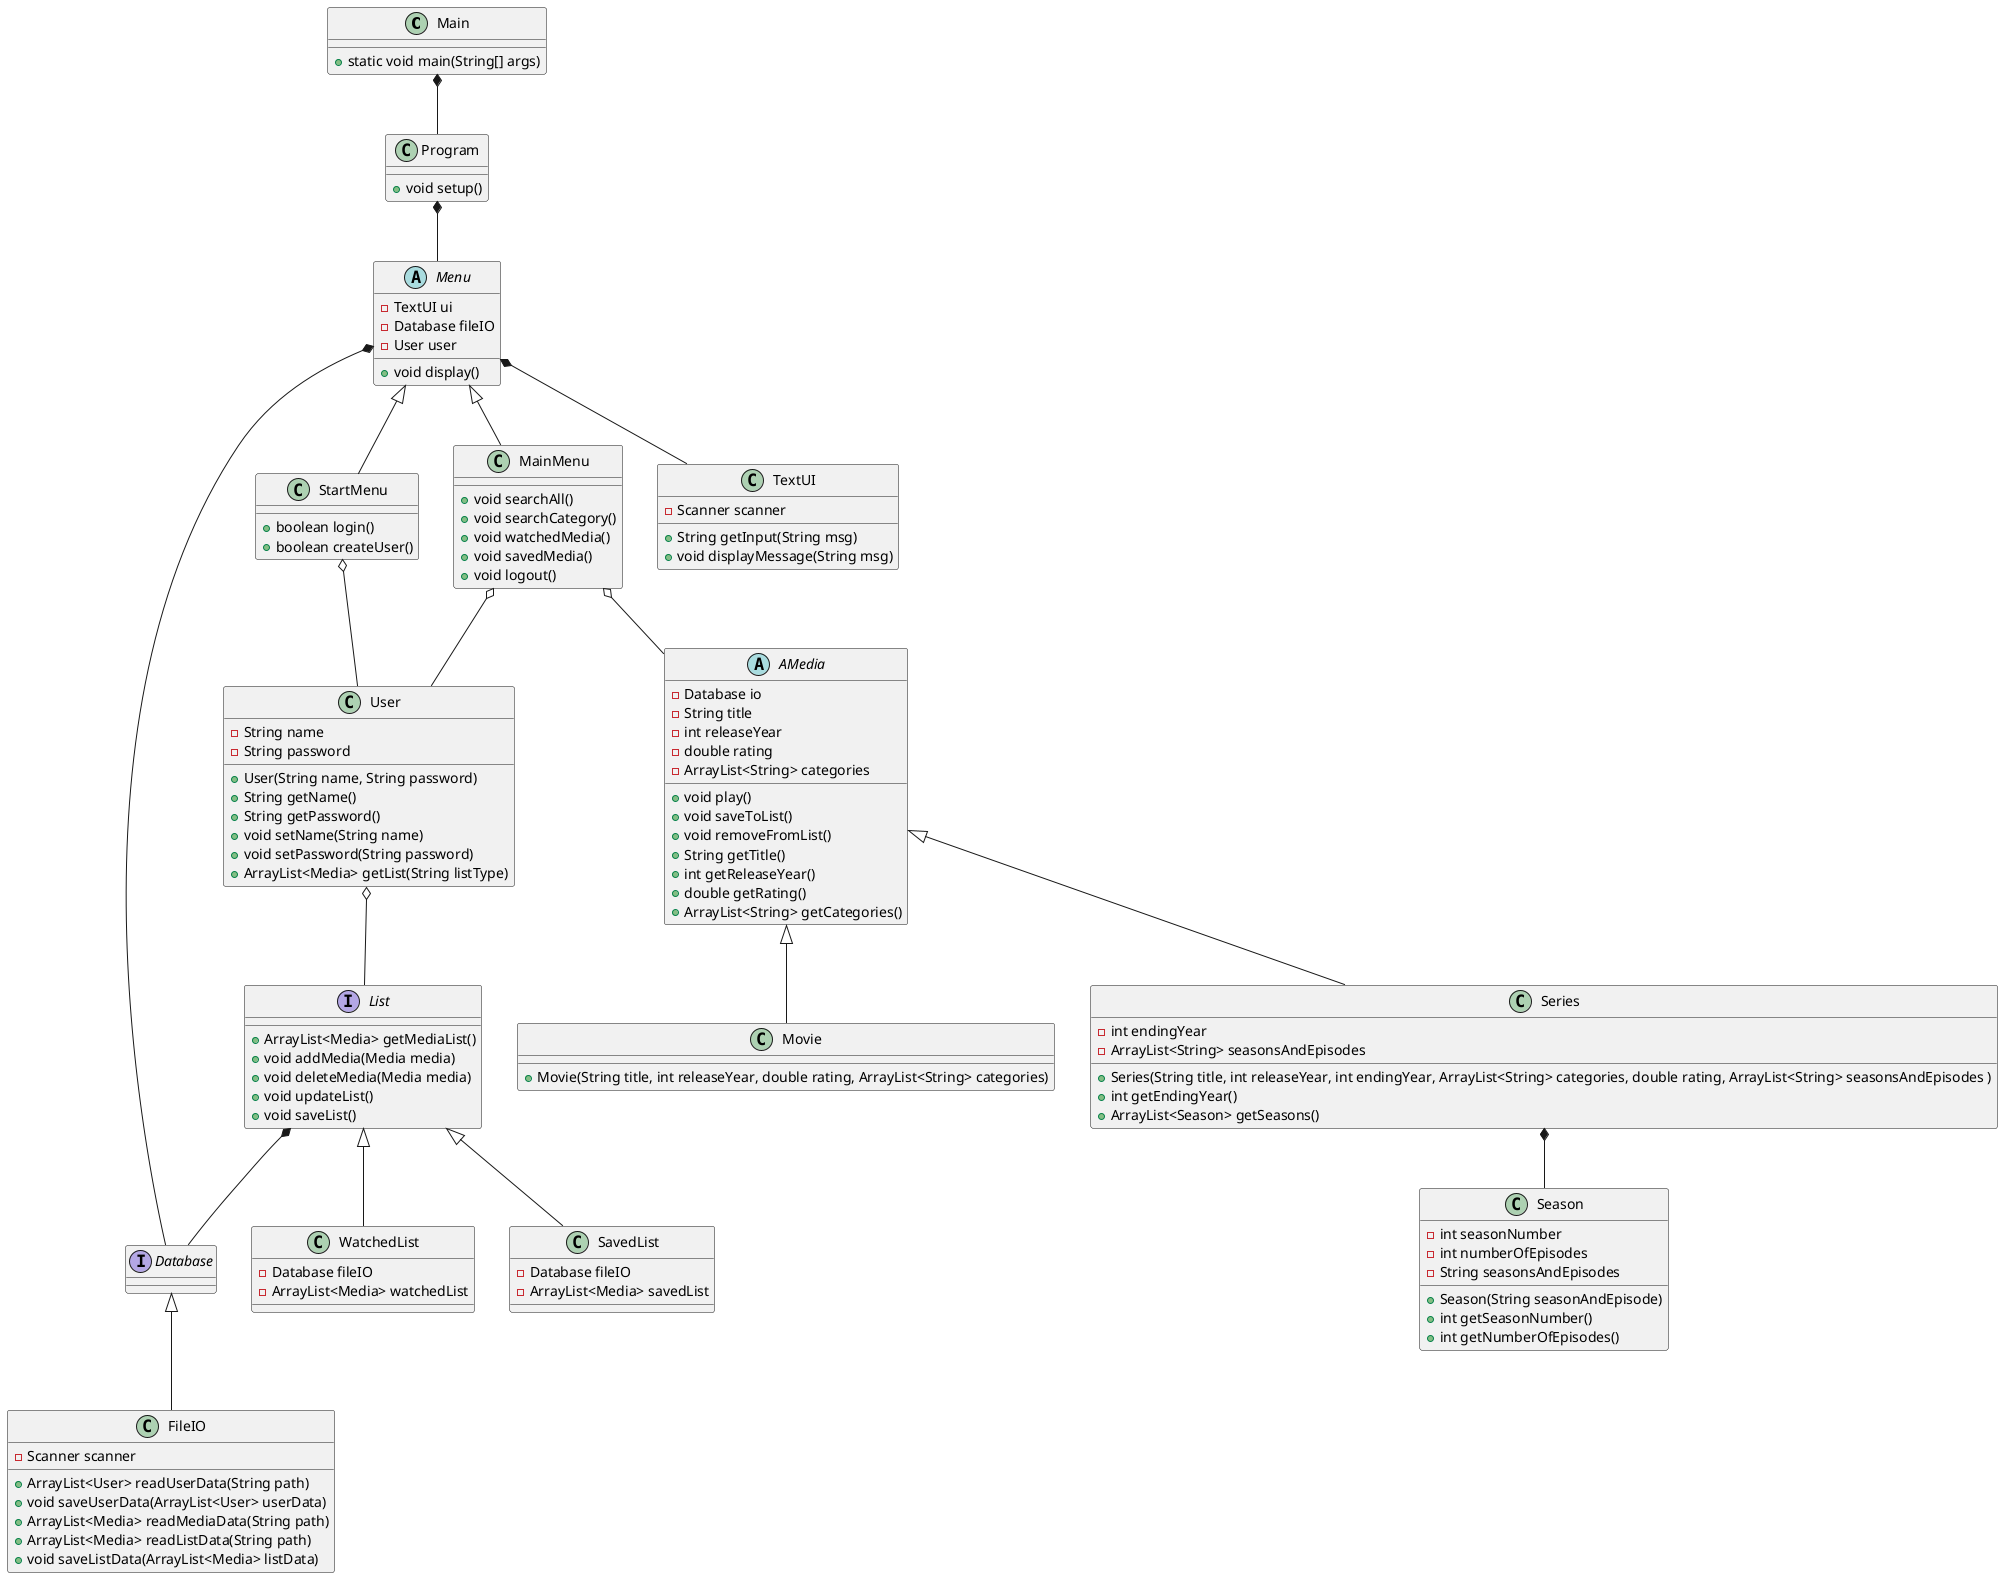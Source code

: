 @startuml
class Main
class Program
abstract Menu
class StartMenu
class MainMenu
class TextUI
class FileIO
interface List
class WatchedList
class SavedList
class User
class Movie
class Series
class Season
interface Database
abstract AMedia

Main *-- Program
Program *-- Menu
Menu <|-- StartMenu
Menu <|-- MainMenu
Menu *-- TextUI
Menu *-- Database
StartMenu o-- User
MainMenu o-- User
MainMenu o-- AMedia
User o-- List
List <|-- WatchedList
List <|-- SavedList
List *-- Database
AMedia <|-- Movie
AMedia <|-- Series
Series *-- Season
Database <|-- FileIO


Main : + static void main(String[] args)

Program : + void setup()

TextUI : - Scanner scanner
TextUI : + String getInput(String msg)
TextUI : + void displayMessage(String msg)

FileIO : - Scanner scanner
FileIO : + ArrayList<User> readUserData(String path)
FileIO : + void saveUserData(ArrayList<User> userData)
FileIO : + ArrayList<Media> readMediaData(String path)
FileIO : + ArrayList<Media> readListData(String path)
FileIO : + void saveListData(ArrayList<Media> listData)

Menu : - TextUI ui
Menu : - Database fileIO
Menu : - User user
Menu : + void display()

StartMenu : + boolean login()
StartMenu : + boolean createUser()

MainMenu : + void searchAll()
MainMenu : + void searchCategory()
MainMenu : + void watchedMedia()
MainMenu : + void savedMedia()
MainMenu : + void logout()

AMedia : - Database io
AMedia : - String title
AMedia : - int releaseYear
AMedia : - double rating
AMedia : - ArrayList<String> categories
AMedia : + void play()
AMedia : + void saveToList()
AMedia : + void removeFromList()
AMedia : + String getTitle()
AMedia : + int getReleaseYear()
AMedia : + double getRating()
AMedia : + ArrayList<String> getCategories()

Movie : + Movie(String title, int releaseYear, double rating, ArrayList<String> categories)

Series : - int endingYear
Series : - ArrayList<String> seasonsAndEpisodes
Series : + Series(String title, int releaseYear, int endingYear, ArrayList<String> categories, double rating, ArrayList<String> seasonsAndEpisodes )
Series : + int getEndingYear()
Series : + ArrayList<Season> getSeasons()

Season : - int seasonNumber
Season : - int numberOfEpisodes
Season : - String seasonsAndEpisodes
Season : + Season(String seasonAndEpisode)
Season : + int getSeasonNumber()
Season : + int getNumberOfEpisodes()

User : - String name
User : - String password
User : + User(String name, String password)
User : + String getName()
User : + String getPassword()
User : + void setName(String name)
User : + void setPassword(String password)
User : + ArrayList<Media> getList(String listType)

List : + ArrayList<Media> getMediaList()
List : + void addMedia(Media media)
List : + void deleteMedia(Media media)
List : + void updateList()
List : + void saveList()

WatchedList : - Database fileIO
WatchedList : - ArrayList<Media> watchedList

SavedList : - Database fileIO
SavedList : - ArrayList<Media> savedList

@enduml